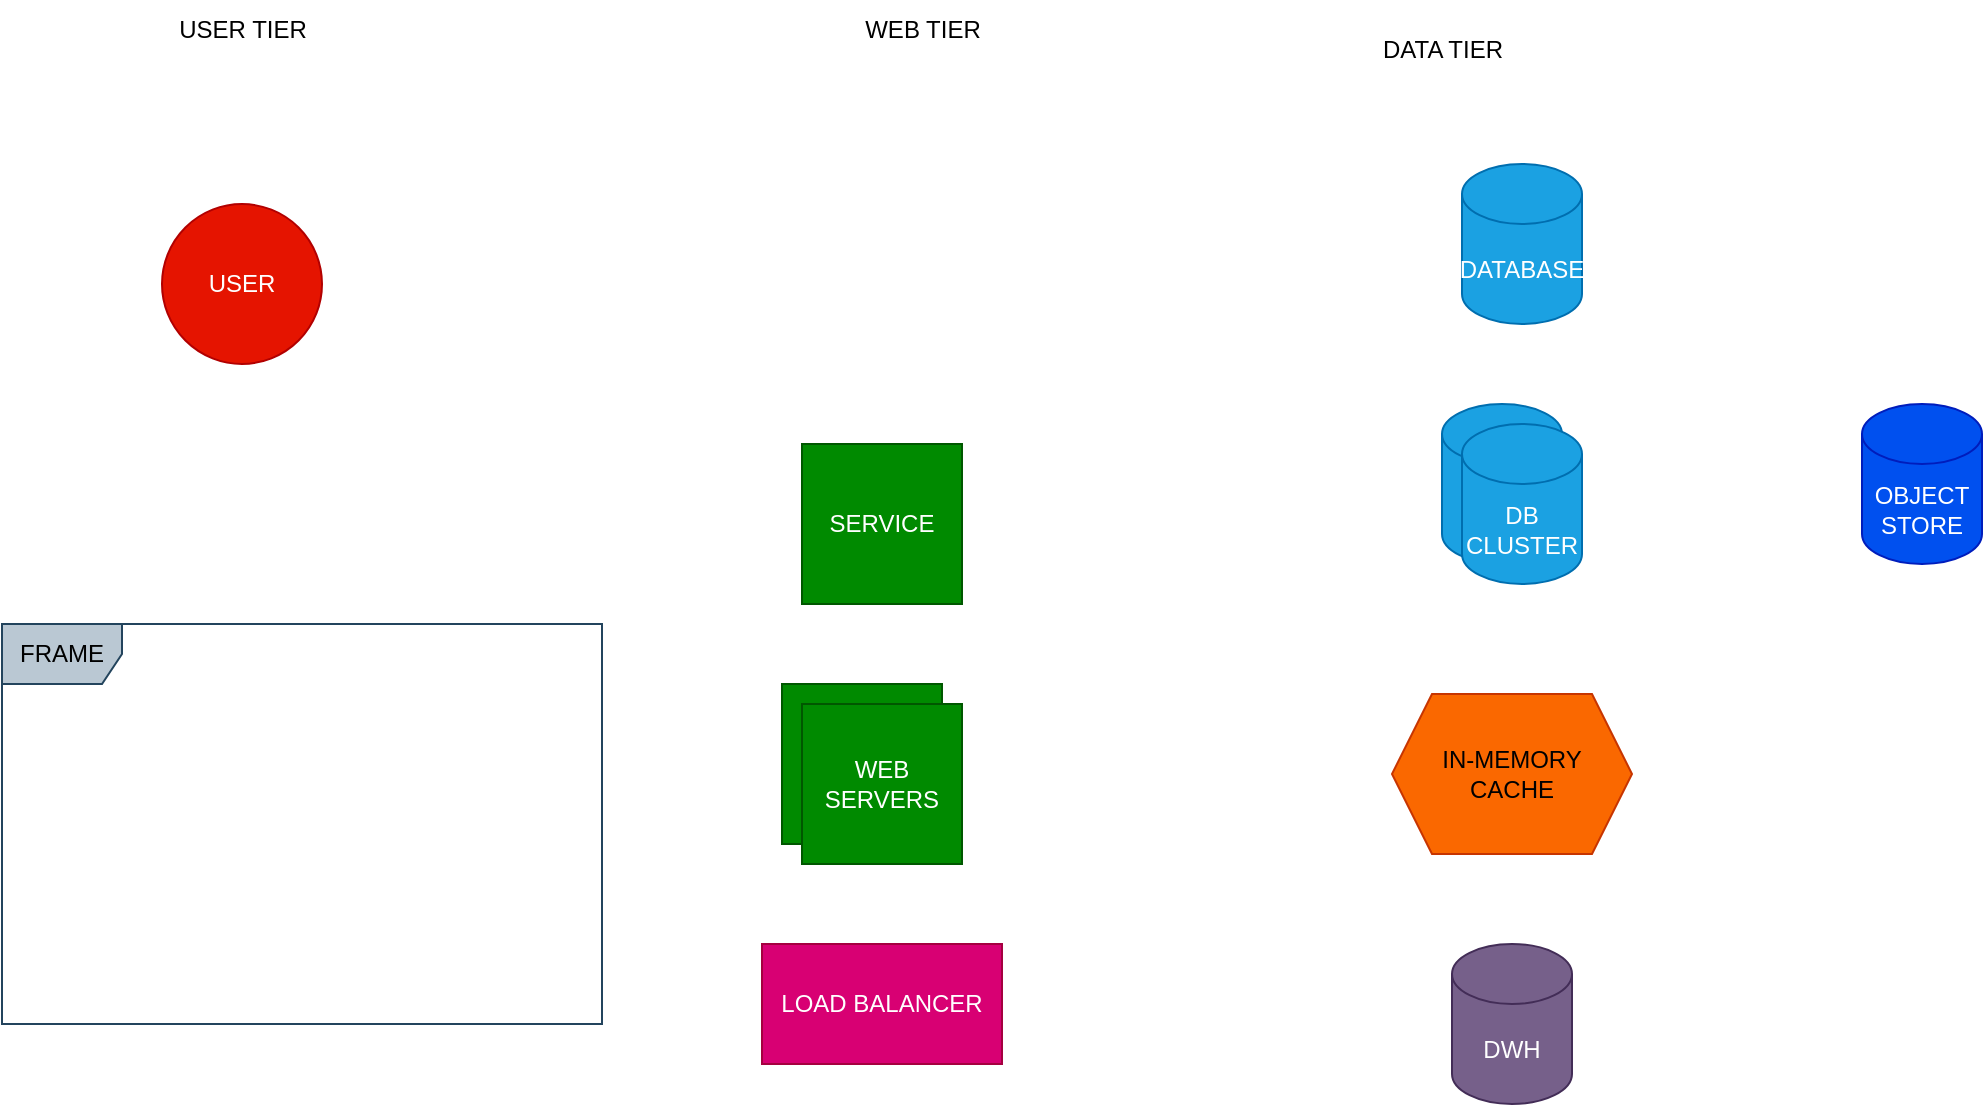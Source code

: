 <mxfile version="22.0.8" type="github">
  <diagram name="Page-1" id="hAGRqff_MxbSEPJnvk-K">
    <mxGraphModel dx="1961" dy="1136" grid="1" gridSize="10" guides="1" tooltips="1" connect="1" arrows="1" fold="1" page="1" pageScale="1" pageWidth="1600" pageHeight="900" math="0" shadow="0">
      <root>
        <mxCell id="0" />
        <mxCell id="1" parent="0" />
        <mxCell id="VULyrCay8KcE3tgbJveM-1" value="USER" style="ellipse;whiteSpace=wrap;html=1;aspect=fixed;fillColor=#e51400;strokeColor=#B20000;fontColor=#ffffff;" vertex="1" parent="1">
          <mxGeometry x="150" y="180" width="80" height="80" as="geometry" />
        </mxCell>
        <mxCell id="VULyrCay8KcE3tgbJveM-2" value="SERVICE" style="whiteSpace=wrap;html=1;aspect=fixed;fillColor=#008a00;fontColor=#ffffff;strokeColor=#005700;" vertex="1" parent="1">
          <mxGeometry x="470" y="300" width="80" height="80" as="geometry" />
        </mxCell>
        <mxCell id="VULyrCay8KcE3tgbJveM-5" value="DATABASE" style="shape=cylinder3;whiteSpace=wrap;html=1;boundedLbl=1;backgroundOutline=1;size=15;fillColor=#1ba1e2;fontColor=#ffffff;strokeColor=#006EAF;" vertex="1" parent="1">
          <mxGeometry x="800" y="160" width="60" height="80" as="geometry" />
        </mxCell>
        <mxCell id="VULyrCay8KcE3tgbJveM-8" value="" style="group" vertex="1" connectable="0" parent="1">
          <mxGeometry x="790" y="280" width="70" height="90" as="geometry" />
        </mxCell>
        <mxCell id="VULyrCay8KcE3tgbJveM-6" value="" style="shape=cylinder3;whiteSpace=wrap;html=1;boundedLbl=1;backgroundOutline=1;size=15;fillColor=#1ba1e2;fontColor=#ffffff;strokeColor=#006EAF;" vertex="1" parent="VULyrCay8KcE3tgbJveM-8">
          <mxGeometry width="60" height="80" as="geometry" />
        </mxCell>
        <mxCell id="VULyrCay8KcE3tgbJveM-7" value="DB CLUSTER" style="shape=cylinder3;whiteSpace=wrap;html=1;boundedLbl=1;backgroundOutline=1;size=15;fillColor=#1ba1e2;fontColor=#ffffff;strokeColor=#006EAF;" vertex="1" parent="VULyrCay8KcE3tgbJveM-8">
          <mxGeometry x="10" y="10" width="60" height="80" as="geometry" />
        </mxCell>
        <mxCell id="VULyrCay8KcE3tgbJveM-9" value="" style="group" vertex="1" connectable="0" parent="1">
          <mxGeometry x="460" y="420" width="90" height="90" as="geometry" />
        </mxCell>
        <mxCell id="VULyrCay8KcE3tgbJveM-3" value="" style="whiteSpace=wrap;html=1;aspect=fixed;fillColor=#008a00;fontColor=#ffffff;strokeColor=#005700;" vertex="1" parent="VULyrCay8KcE3tgbJveM-9">
          <mxGeometry width="80" height="80" as="geometry" />
        </mxCell>
        <mxCell id="VULyrCay8KcE3tgbJveM-4" value="WEB SERVERS" style="whiteSpace=wrap;html=1;aspect=fixed;fillColor=#008a00;fontColor=#ffffff;strokeColor=#005700;" vertex="1" parent="VULyrCay8KcE3tgbJveM-9">
          <mxGeometry x="10" y="10" width="80" height="80" as="geometry" />
        </mxCell>
        <mxCell id="VULyrCay8KcE3tgbJveM-10" value="IN-MEMORY&lt;br&gt;CACHE" style="shape=hexagon;perimeter=hexagonPerimeter2;whiteSpace=wrap;html=1;fixedSize=1;fillColor=#fa6800;fontColor=#000000;strokeColor=#C73500;" vertex="1" parent="1">
          <mxGeometry x="765" y="425" width="120" height="80" as="geometry" />
        </mxCell>
        <mxCell id="VULyrCay8KcE3tgbJveM-11" value="LOAD BALANCER" style="rounded=0;whiteSpace=wrap;html=1;fillColor=#d80073;fontColor=#ffffff;strokeColor=#A50040;" vertex="1" parent="1">
          <mxGeometry x="450" y="550" width="120" height="60" as="geometry" />
        </mxCell>
        <mxCell id="VULyrCay8KcE3tgbJveM-12" value="USER TIER" style="text;html=1;align=center;verticalAlign=middle;resizable=0;points=[];autosize=1;strokeColor=none;fillColor=none;" vertex="1" parent="1">
          <mxGeometry x="145" y="78" width="90" height="30" as="geometry" />
        </mxCell>
        <mxCell id="VULyrCay8KcE3tgbJveM-13" value="WEB TIER" style="text;html=1;align=center;verticalAlign=middle;resizable=0;points=[];autosize=1;strokeColor=none;fillColor=none;" vertex="1" parent="1">
          <mxGeometry x="490" y="78" width="80" height="30" as="geometry" />
        </mxCell>
        <mxCell id="VULyrCay8KcE3tgbJveM-14" value="DATA TIER" style="text;html=1;align=center;verticalAlign=middle;resizable=0;points=[];autosize=1;strokeColor=none;fillColor=none;" vertex="1" parent="1">
          <mxGeometry x="750" y="88" width="80" height="30" as="geometry" />
        </mxCell>
        <mxCell id="VULyrCay8KcE3tgbJveM-15" value="DWH" style="shape=cylinder3;whiteSpace=wrap;html=1;boundedLbl=1;backgroundOutline=1;size=15;fillColor=#76608a;fontColor=#ffffff;strokeColor=#432D57;" vertex="1" parent="1">
          <mxGeometry x="795" y="550" width="60" height="80" as="geometry" />
        </mxCell>
        <mxCell id="VULyrCay8KcE3tgbJveM-16" value="FRAME" style="shape=umlFrame;whiteSpace=wrap;html=1;pointerEvents=0;fillColor=#bac8d3;strokeColor=#23445d;" vertex="1" parent="1">
          <mxGeometry x="70" y="390" width="300" height="200" as="geometry" />
        </mxCell>
        <mxCell id="VULyrCay8KcE3tgbJveM-17" value="OBJECT STORE" style="shape=cylinder3;whiteSpace=wrap;html=1;boundedLbl=1;backgroundOutline=1;size=15;fillColor=#0050ef;fontColor=#ffffff;strokeColor=#001DBC;" vertex="1" parent="1">
          <mxGeometry x="1000" y="280" width="60" height="80" as="geometry" />
        </mxCell>
      </root>
    </mxGraphModel>
  </diagram>
</mxfile>
